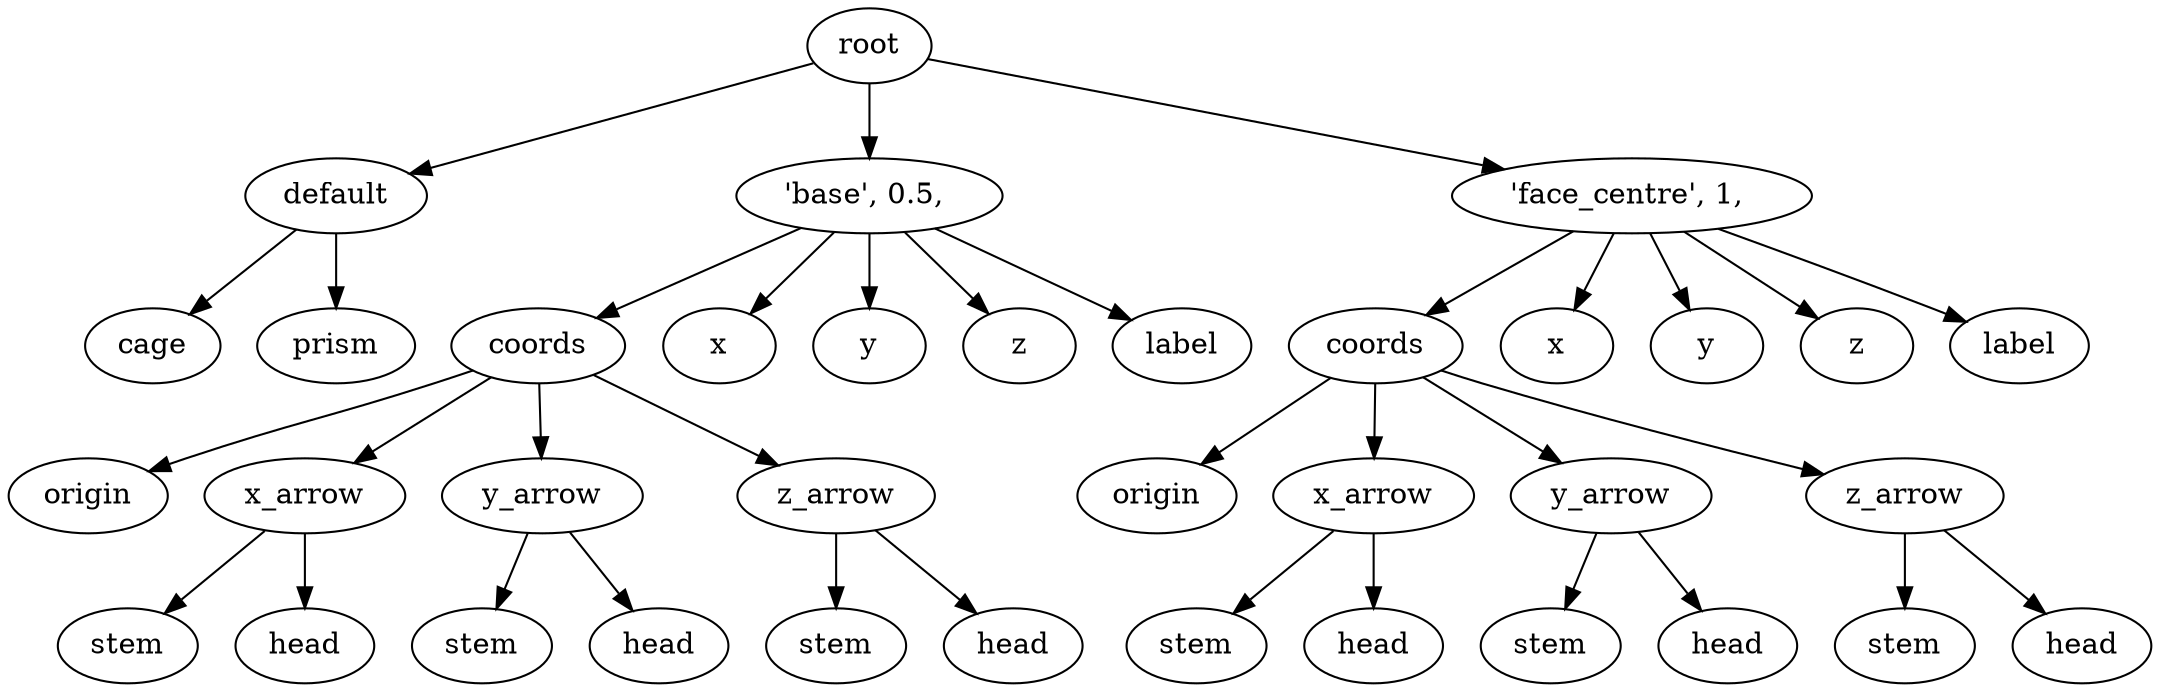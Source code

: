 digraph default {
    root_1 [label="root"];
    default_2 [label="default"];
    cage_3 [label="cage"];
    prism_4 [label="prism"];
    5 [label="'base',\ 0\.5,\ "];
    coords_6 [label="coords"];
    origin_7 [label="origin"];
    x_arrow_8 [label="x_arrow"];
    stem_9 [label="stem"];
    head_10 [label="head"];
    y_arrow_11 [label="y_arrow"];
    stem_12 [label="stem"];
    head_13 [label="head"];
    z_arrow_14 [label="z_arrow"];
    stem_15 [label="stem"];
    head_16 [label="head"];
    x_17 [label="x"];
    y_18 [label="y"];
    z_19 [label="z"];
    label_20 [label="label"];
    21 [label="'face_centre',\ 1,\ "];
    coords_22 [label="coords"];
    origin_23 [label="origin"];
    x_arrow_24 [label="x_arrow"];
    stem_25 [label="stem"];
    head_26 [label="head"];
    y_arrow_27 [label="y_arrow"];
    stem_28 [label="stem"];
    head_29 [label="head"];
    z_arrow_30 [label="z_arrow"];
    stem_31 [label="stem"];
    head_32 [label="head"];
    x_33 [label="x"];
    y_34 [label="y"];
    z_35 [label="z"];
    label_36 [label="label"];
    root_1 -> default_2;
    default_2 -> cage_3;
    default_2 -> prism_4;
    root_1 -> 5;
    5 -> coords_6;
    coords_6 -> origin_7;
    coords_6 -> x_arrow_8;
    x_arrow_8 -> stem_9;
    x_arrow_8 -> head_10;
    coords_6 -> y_arrow_11;
    y_arrow_11 -> stem_12;
    y_arrow_11 -> head_13;
    coords_6 -> z_arrow_14;
    z_arrow_14 -> stem_15;
    z_arrow_14 -> head_16;
    5 -> x_17;
    5 -> y_18;
    5 -> z_19;
    5 -> label_20;
    root_1 -> 21;
    21 -> coords_22;
    coords_22 -> origin_23;
    coords_22 -> x_arrow_24;
    x_arrow_24 -> stem_25;
    x_arrow_24 -> head_26;
    coords_22 -> y_arrow_27;
    y_arrow_27 -> stem_28;
    y_arrow_27 -> head_29;
    coords_22 -> z_arrow_30;
    z_arrow_30 -> stem_31;
    z_arrow_30 -> head_32;
    21 -> x_33;
    21 -> y_34;
    21 -> z_35;
    21 -> label_36;
}
